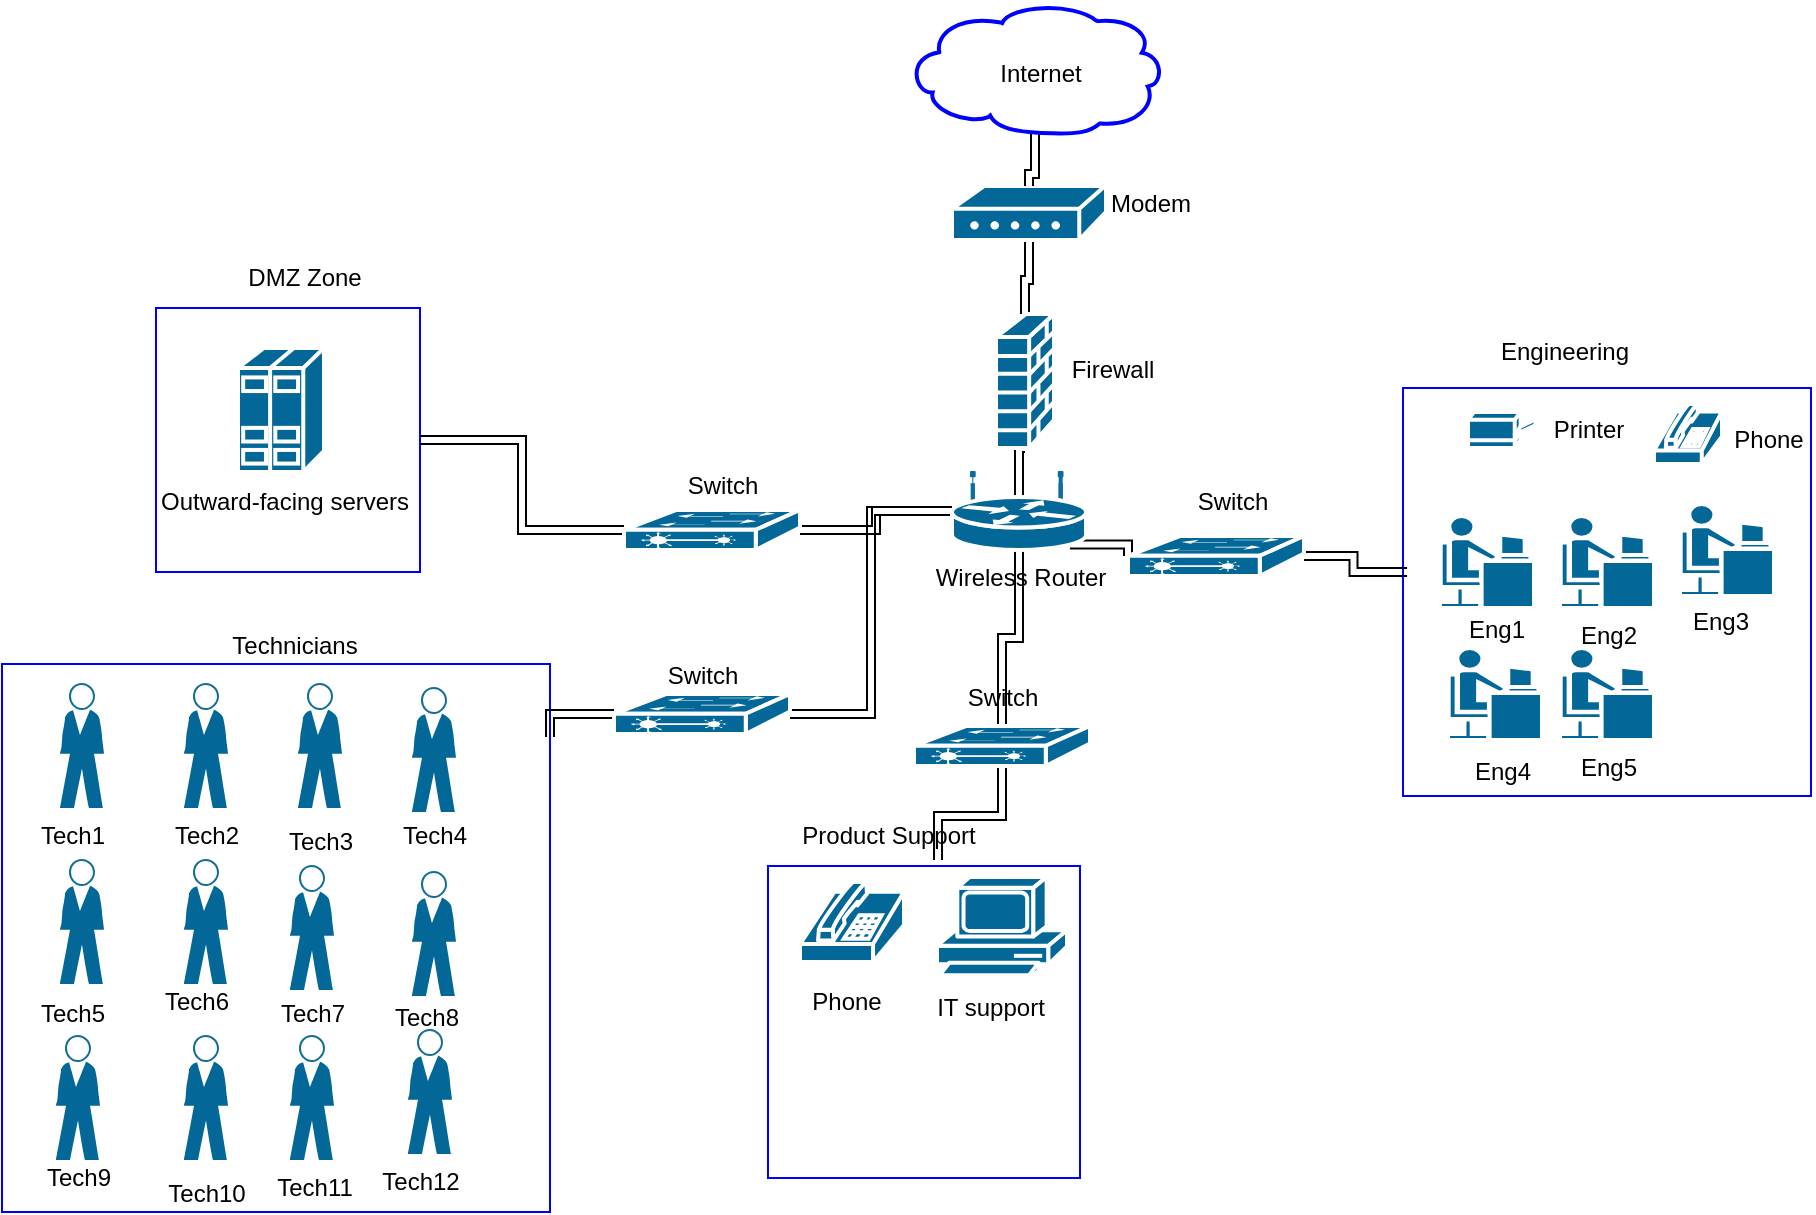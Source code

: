 <mxfile version="16.5.6" type="github">
  <diagram name="Page-1" id="822b0af5-4adb-64df-f703-e8dfc1f81529">
    <mxGraphModel dx="1422" dy="752" grid="0" gridSize="10" guides="1" tooltips="1" connect="1" arrows="1" fold="1" page="1" pageScale="1" pageWidth="1100" pageHeight="850" background="#FFFFFF" math="0" shadow="0">
      <root>
        <mxCell id="0" />
        <mxCell id="1" parent="0" />
        <mxCell id="Qnpx0YM1eBkaxArskoUB-52" value="" style="whiteSpace=wrap;html=1;aspect=fixed;strokeColor=#0000FF;fillColor=none;" parent="1" vertex="1">
          <mxGeometry x="10" y="410" width="274" height="274" as="geometry" />
        </mxCell>
        <mxCell id="Qnpx0YM1eBkaxArskoUB-7" style="edgeStyle=orthogonalEdgeStyle;shape=link;rounded=0;orthogonalLoop=1;jettySize=auto;html=1;exitX=0.5;exitY=1;exitDx=0;exitDy=0;exitPerimeter=0;" parent="1" source="Qnpx0YM1eBkaxArskoUB-1" target="Qnpx0YM1eBkaxArskoUB-6" edge="1">
          <mxGeometry relative="1" as="geometry" />
        </mxCell>
        <mxCell id="Qnpx0YM1eBkaxArskoUB-1" value="" style="shape=mxgraph.cisco.modems_and_phones.modem;sketch=0;html=1;pointerEvents=1;dashed=0;fillColor=#036897;strokeColor=#ffffff;strokeWidth=2;verticalLabelPosition=bottom;verticalAlign=top;align=center;outlineConnect=0;" parent="1" vertex="1">
          <mxGeometry x="485" y="171" width="77" height="27" as="geometry" />
        </mxCell>
        <mxCell id="Qnpx0YM1eBkaxArskoUB-2" value="Modem" style="text;html=1;align=center;verticalAlign=middle;resizable=0;points=[];autosize=1;strokeColor=none;fillColor=none;" parent="1" vertex="1">
          <mxGeometry x="558" y="171" width="51" height="18" as="geometry" />
        </mxCell>
        <mxCell id="Qnpx0YM1eBkaxArskoUB-5" style="edgeStyle=orthogonalEdgeStyle;rounded=0;orthogonalLoop=1;jettySize=auto;html=1;exitX=0.5;exitY=0.99;exitDx=0;exitDy=0;exitPerimeter=0;shape=link;" parent="1" source="Qnpx0YM1eBkaxArskoUB-3" target="Qnpx0YM1eBkaxArskoUB-1" edge="1">
          <mxGeometry relative="1" as="geometry" />
        </mxCell>
        <mxCell id="Qnpx0YM1eBkaxArskoUB-3" value="" style="shape=mxgraph.cisco.storage.cloud;sketch=0;html=1;pointerEvents=1;dashed=0;fillColor=none;strokeColor=#0000FF;strokeWidth=2;verticalLabelPosition=bottom;verticalAlign=top;align=center;outlineConnect=0;" parent="1" vertex="1">
          <mxGeometry x="462" y="79" width="129" height="66" as="geometry" />
        </mxCell>
        <mxCell id="Qnpx0YM1eBkaxArskoUB-4" value="Internet" style="text;html=1;align=center;verticalAlign=middle;resizable=0;points=[];autosize=1;strokeColor=none;fillColor=none;" parent="1" vertex="1">
          <mxGeometry x="503" y="106" width="51" height="18" as="geometry" />
        </mxCell>
        <mxCell id="Qnpx0YM1eBkaxArskoUB-10" style="edgeStyle=orthogonalEdgeStyle;shape=link;rounded=0;orthogonalLoop=1;jettySize=auto;html=1;exitX=0.5;exitY=1;exitDx=0;exitDy=0;exitPerimeter=0;entryX=0.5;entryY=0.32;entryDx=0;entryDy=0;entryPerimeter=0;" parent="1" source="Qnpx0YM1eBkaxArskoUB-6" target="Qnpx0YM1eBkaxArskoUB-9" edge="1">
          <mxGeometry relative="1" as="geometry" />
        </mxCell>
        <mxCell id="Qnpx0YM1eBkaxArskoUB-6" value="" style="shape=mxgraph.cisco.security.firewall;sketch=0;html=1;pointerEvents=1;dashed=0;fillColor=#036897;strokeColor=#ffffff;strokeWidth=2;verticalLabelPosition=bottom;verticalAlign=top;align=center;outlineConnect=0;" parent="1" vertex="1">
          <mxGeometry x="507" y="235" width="29" height="67" as="geometry" />
        </mxCell>
        <mxCell id="Qnpx0YM1eBkaxArskoUB-8" value="Firewall" style="text;html=1;align=center;verticalAlign=middle;resizable=0;points=[];autosize=1;strokeColor=none;fillColor=none;" parent="1" vertex="1">
          <mxGeometry x="538" y="254" width="53" height="18" as="geometry" />
        </mxCell>
        <mxCell id="Qnpx0YM1eBkaxArskoUB-36" style="edgeStyle=orthogonalEdgeStyle;shape=link;rounded=0;orthogonalLoop=1;jettySize=auto;html=1;exitX=0.88;exitY=0.93;exitDx=0;exitDy=0;exitPerimeter=0;entryX=0;entryY=0.5;entryDx=0;entryDy=0;entryPerimeter=0;" parent="1" source="Qnpx0YM1eBkaxArskoUB-9" target="Qnpx0YM1eBkaxArskoUB-35" edge="1">
          <mxGeometry relative="1" as="geometry" />
        </mxCell>
        <mxCell id="Qnpx0YM1eBkaxArskoUB-41" style="edgeStyle=orthogonalEdgeStyle;shape=link;rounded=0;orthogonalLoop=1;jettySize=auto;html=1;exitX=0;exitY=0.5;exitDx=0;exitDy=0;exitPerimeter=0;" parent="1" source="Qnpx0YM1eBkaxArskoUB-9" target="Qnpx0YM1eBkaxArskoUB-40" edge="1">
          <mxGeometry relative="1" as="geometry" />
        </mxCell>
        <mxCell id="Qnpx0YM1eBkaxArskoUB-49" style="edgeStyle=orthogonalEdgeStyle;shape=link;rounded=0;orthogonalLoop=1;jettySize=auto;html=1;exitX=0;exitY=0.5;exitDx=0;exitDy=0;exitPerimeter=0;entryX=1;entryY=0.5;entryDx=0;entryDy=0;entryPerimeter=0;" parent="1" source="Qnpx0YM1eBkaxArskoUB-9" target="Qnpx0YM1eBkaxArskoUB-48" edge="1">
          <mxGeometry relative="1" as="geometry" />
        </mxCell>
        <mxCell id="Qnpx0YM1eBkaxArskoUB-82" style="edgeStyle=orthogonalEdgeStyle;shape=link;rounded=0;orthogonalLoop=1;jettySize=auto;html=1;exitX=0.5;exitY=1;exitDx=0;exitDy=0;exitPerimeter=0;" parent="1" source="Qnpx0YM1eBkaxArskoUB-9" target="Qnpx0YM1eBkaxArskoUB-81" edge="1">
          <mxGeometry relative="1" as="geometry" />
        </mxCell>
        <mxCell id="Qnpx0YM1eBkaxArskoUB-9" value="" style="shape=mxgraph.cisco.routers.wireless_router;sketch=0;html=1;pointerEvents=1;dashed=0;fillColor=#036897;strokeColor=#ffffff;strokeWidth=2;verticalLabelPosition=bottom;verticalAlign=top;align=center;outlineConnect=0;" parent="1" vertex="1">
          <mxGeometry x="485" y="314" width="67" height="39" as="geometry" />
        </mxCell>
        <mxCell id="Qnpx0YM1eBkaxArskoUB-11" value="Wireless Router" style="text;html=1;align=center;verticalAlign=middle;resizable=0;points=[];autosize=1;strokeColor=none;fillColor=none;" parent="1" vertex="1">
          <mxGeometry x="469" y="358" width="99" height="18" as="geometry" />
        </mxCell>
        <mxCell id="Qnpx0YM1eBkaxArskoUB-12" value="DMZ Zone" style="text;html=1;align=center;verticalAlign=middle;resizable=0;points=[];autosize=1;strokeColor=none;fillColor=none;" parent="1" vertex="1">
          <mxGeometry x="128" y="208" width="66" height="18" as="geometry" />
        </mxCell>
        <mxCell id="Qnpx0YM1eBkaxArskoUB-16" value="" style="shape=mxgraph.cisco.people.androgenous_person;sketch=0;html=1;pointerEvents=1;dashed=0;fillColor=#036897;strokeColor=#ffffff;strokeWidth=2;verticalLabelPosition=bottom;verticalAlign=top;align=center;outlineConnect=0;" parent="1" vertex="1">
          <mxGeometry x="729" y="336" width="47" height="46" as="geometry" />
        </mxCell>
        <mxCell id="Qnpx0YM1eBkaxArskoUB-18" value="" style="shape=mxgraph.cisco.people.androgenous_person;sketch=0;html=1;pointerEvents=1;dashed=0;fillColor=#036897;strokeColor=#ffffff;strokeWidth=2;verticalLabelPosition=bottom;verticalAlign=top;align=center;outlineConnect=0;" parent="1" vertex="1">
          <mxGeometry x="733" y="402" width="47" height="46" as="geometry" />
        </mxCell>
        <mxCell id="Qnpx0YM1eBkaxArskoUB-19" value="" style="shape=mxgraph.cisco.people.androgenous_person;sketch=0;html=1;pointerEvents=1;dashed=0;fillColor=#036897;strokeColor=#ffffff;strokeWidth=2;verticalLabelPosition=bottom;verticalAlign=top;align=center;outlineConnect=0;" parent="1" vertex="1">
          <mxGeometry x="849" y="330" width="47" height="46" as="geometry" />
        </mxCell>
        <mxCell id="Qnpx0YM1eBkaxArskoUB-20" value="" style="shape=mxgraph.cisco.people.androgenous_person;sketch=0;html=1;pointerEvents=1;dashed=0;fillColor=#036897;strokeColor=#ffffff;strokeWidth=2;verticalLabelPosition=bottom;verticalAlign=top;align=center;outlineConnect=0;" parent="1" vertex="1">
          <mxGeometry x="789" y="402" width="47" height="46" as="geometry" />
        </mxCell>
        <mxCell id="Qnpx0YM1eBkaxArskoUB-21" value="" style="shape=mxgraph.cisco.people.standing_man;sketch=0;html=1;pointerEvents=1;dashed=0;fillColor=#036897;strokeColor=#ffffff;strokeWidth=2;verticalLabelPosition=bottom;verticalAlign=top;align=center;outlineConnect=0;" parent="1" vertex="1">
          <mxGeometry x="39" y="420" width="22" height="62" as="geometry" />
        </mxCell>
        <mxCell id="Qnpx0YM1eBkaxArskoUB-23" value="" style="whiteSpace=wrap;html=1;aspect=fixed;strokeColor=#0000FF;fillColor=none;" parent="1" vertex="1">
          <mxGeometry x="710.5" y="272" width="204" height="204" as="geometry" />
        </mxCell>
        <mxCell id="Qnpx0YM1eBkaxArskoUB-24" value="Engineering" style="text;html=1;align=center;verticalAlign=middle;resizable=0;points=[];autosize=1;strokeColor=none;fillColor=none;" parent="1" vertex="1">
          <mxGeometry x="752" y="245" width="77" height="18" as="geometry" />
        </mxCell>
        <mxCell id="Qnpx0YM1eBkaxArskoUB-25" value="" style="shape=mxgraph.cisco.computers_and_peripherals.printer;sketch=0;html=1;pointerEvents=1;dashed=0;fillColor=#036897;strokeColor=#ffffff;strokeWidth=2;verticalLabelPosition=bottom;verticalAlign=top;align=center;outlineConnect=0;" parent="1" vertex="1">
          <mxGeometry x="743" y="284" width="36" height="18" as="geometry" />
        </mxCell>
        <mxCell id="Qnpx0YM1eBkaxArskoUB-26" value="Printer" style="text;html=1;align=center;verticalAlign=middle;resizable=0;points=[];autosize=1;strokeColor=none;fillColor=none;" parent="1" vertex="1">
          <mxGeometry x="780" y="284" width="46" height="18" as="geometry" />
        </mxCell>
        <mxCell id="Qnpx0YM1eBkaxArskoUB-27" value="Eng1" style="text;html=1;align=center;verticalAlign=middle;resizable=0;points=[];autosize=1;strokeColor=none;fillColor=none;" parent="1" vertex="1">
          <mxGeometry x="737" y="384" width="39" height="18" as="geometry" />
        </mxCell>
        <mxCell id="Qnpx0YM1eBkaxArskoUB-28" value="Eng2" style="text;html=1;align=center;verticalAlign=middle;resizable=0;points=[];autosize=1;strokeColor=none;fillColor=none;" parent="1" vertex="1">
          <mxGeometry x="793" y="387" width="39" height="18" as="geometry" />
        </mxCell>
        <mxCell id="Qnpx0YM1eBkaxArskoUB-29" value="&lt;div&gt;Eng3&lt;/div&gt;&lt;div&gt;&lt;br&gt;&lt;/div&gt;" style="text;html=1;align=center;verticalAlign=middle;resizable=0;points=[];autosize=1;strokeColor=none;fillColor=none;" parent="1" vertex="1">
          <mxGeometry x="849" y="380" width="39" height="32" as="geometry" />
        </mxCell>
        <mxCell id="Qnpx0YM1eBkaxArskoUB-30" value="Eng4" style="text;html=1;align=center;verticalAlign=middle;resizable=0;points=[];autosize=1;strokeColor=none;fillColor=none;" parent="1" vertex="1">
          <mxGeometry x="740" y="455" width="39" height="18" as="geometry" />
        </mxCell>
        <mxCell id="Qnpx0YM1eBkaxArskoUB-31" value="Eng5" style="text;html=1;align=center;verticalAlign=middle;resizable=0;points=[];autosize=1;strokeColor=none;fillColor=none;" parent="1" vertex="1">
          <mxGeometry x="793" y="453" width="39" height="18" as="geometry" />
        </mxCell>
        <mxCell id="Qnpx0YM1eBkaxArskoUB-33" value="" style="shape=mxgraph.cisco.people.androgenous_person;sketch=0;html=1;pointerEvents=1;dashed=0;fillColor=#036897;strokeColor=#ffffff;strokeWidth=2;verticalLabelPosition=bottom;verticalAlign=top;align=center;outlineConnect=0;" parent="1" vertex="1">
          <mxGeometry x="789" y="336" width="47" height="46" as="geometry" />
        </mxCell>
        <mxCell id="Qnpx0YM1eBkaxArskoUB-37" style="edgeStyle=orthogonalEdgeStyle;shape=link;rounded=0;orthogonalLoop=1;jettySize=auto;html=1;exitX=1;exitY=0.5;exitDx=0;exitDy=0;exitPerimeter=0;entryX=0.01;entryY=0.451;entryDx=0;entryDy=0;entryPerimeter=0;" parent="1" source="Qnpx0YM1eBkaxArskoUB-35" target="Qnpx0YM1eBkaxArskoUB-23" edge="1">
          <mxGeometry relative="1" as="geometry" />
        </mxCell>
        <mxCell id="Qnpx0YM1eBkaxArskoUB-35" value="" style="shape=mxgraph.cisco.switches.layer_2_remote_switch;sketch=0;html=1;pointerEvents=1;dashed=0;fillColor=#036897;strokeColor=#ffffff;strokeWidth=2;verticalLabelPosition=bottom;verticalAlign=top;align=center;outlineConnect=0;" parent="1" vertex="1">
          <mxGeometry x="573" y="346" width="88" height="20" as="geometry" />
        </mxCell>
        <mxCell id="Qnpx0YM1eBkaxArskoUB-38" value="Switch" style="text;html=1;align=center;verticalAlign=middle;resizable=0;points=[];autosize=1;strokeColor=none;fillColor=none;" parent="1" vertex="1">
          <mxGeometry x="602" y="320" width="46" height="18" as="geometry" />
        </mxCell>
        <mxCell id="Qnpx0YM1eBkaxArskoUB-39" value="" style="whiteSpace=wrap;html=1;aspect=fixed;strokeColor=#0000FF;fillColor=none;" parent="1" vertex="1">
          <mxGeometry x="87" y="232" width="132" height="132" as="geometry" />
        </mxCell>
        <mxCell id="Qnpx0YM1eBkaxArskoUB-42" style="edgeStyle=orthogonalEdgeStyle;shape=link;rounded=0;orthogonalLoop=1;jettySize=auto;html=1;exitX=0;exitY=0.5;exitDx=0;exitDy=0;exitPerimeter=0;entryX=1;entryY=0.5;entryDx=0;entryDy=0;" parent="1" source="Qnpx0YM1eBkaxArskoUB-40" target="Qnpx0YM1eBkaxArskoUB-39" edge="1">
          <mxGeometry relative="1" as="geometry" />
        </mxCell>
        <mxCell id="Qnpx0YM1eBkaxArskoUB-40" value="" style="shape=mxgraph.cisco.switches.layer_2_remote_switch;sketch=0;html=1;pointerEvents=1;dashed=0;fillColor=#036897;strokeColor=#ffffff;strokeWidth=2;verticalLabelPosition=bottom;verticalAlign=top;align=center;outlineConnect=0;" parent="1" vertex="1">
          <mxGeometry x="321" y="333" width="88" height="20" as="geometry" />
        </mxCell>
        <mxCell id="Qnpx0YM1eBkaxArskoUB-43" value="Switch" style="text;html=1;align=center;verticalAlign=middle;resizable=0;points=[];autosize=1;strokeColor=none;fillColor=none;" parent="1" vertex="1">
          <mxGeometry x="347" y="312" width="46" height="18" as="geometry" />
        </mxCell>
        <mxCell id="Qnpx0YM1eBkaxArskoUB-44" value="" style="shape=mxgraph.cisco.servers.standard_host;sketch=0;html=1;pointerEvents=1;dashed=0;fillColor=#036897;strokeColor=#ffffff;strokeWidth=2;verticalLabelPosition=bottom;verticalAlign=top;align=center;outlineConnect=0;" parent="1" vertex="1">
          <mxGeometry x="128" y="252" width="43" height="62" as="geometry" />
        </mxCell>
        <mxCell id="Qnpx0YM1eBkaxArskoUB-53" style="edgeStyle=orthogonalEdgeStyle;shape=link;rounded=0;orthogonalLoop=1;jettySize=auto;html=1;exitX=0;exitY=0.5;exitDx=0;exitDy=0;exitPerimeter=0;entryX=1;entryY=0.133;entryDx=0;entryDy=0;entryPerimeter=0;" parent="1" source="Qnpx0YM1eBkaxArskoUB-48" target="Qnpx0YM1eBkaxArskoUB-52" edge="1">
          <mxGeometry relative="1" as="geometry" />
        </mxCell>
        <mxCell id="Qnpx0YM1eBkaxArskoUB-48" value="" style="shape=mxgraph.cisco.switches.layer_2_remote_switch;sketch=0;html=1;pointerEvents=1;dashed=0;fillColor=#036897;strokeColor=#ffffff;strokeWidth=2;verticalLabelPosition=bottom;verticalAlign=top;align=center;outlineConnect=0;" parent="1" vertex="1">
          <mxGeometry x="316" y="425" width="88" height="20" as="geometry" />
        </mxCell>
        <mxCell id="Qnpx0YM1eBkaxArskoUB-50" value="Switch" style="text;html=1;align=center;verticalAlign=middle;resizable=0;points=[];autosize=1;strokeColor=none;fillColor=none;" parent="1" vertex="1">
          <mxGeometry x="337" y="407" width="46" height="18" as="geometry" />
        </mxCell>
        <mxCell id="Qnpx0YM1eBkaxArskoUB-51" value="Outward-facing servers" style="text;html=1;align=center;verticalAlign=middle;resizable=0;points=[];autosize=1;strokeColor=none;fillColor=none;" parent="1" vertex="1">
          <mxGeometry x="82" y="320" width="137" height="18" as="geometry" />
        </mxCell>
        <mxCell id="Qnpx0YM1eBkaxArskoUB-54" value="Technicians" style="text;html=1;align=center;verticalAlign=middle;resizable=0;points=[];autosize=1;strokeColor=none;fillColor=none;" parent="1" vertex="1">
          <mxGeometry x="118" y="392" width="76" height="18" as="geometry" />
        </mxCell>
        <mxCell id="Qnpx0YM1eBkaxArskoUB-55" value="" style="shape=mxgraph.cisco.modems_and_phones.phone;sketch=0;html=1;pointerEvents=1;dashed=0;fillColor=#036897;strokeColor=#ffffff;strokeWidth=2;verticalLabelPosition=bottom;verticalAlign=top;align=center;outlineConnect=0;" parent="1" vertex="1">
          <mxGeometry x="836" y="280" width="34" height="30" as="geometry" />
        </mxCell>
        <mxCell id="Qnpx0YM1eBkaxArskoUB-56" value="Phone" style="text;html=1;align=center;verticalAlign=middle;resizable=0;points=[];autosize=1;strokeColor=none;fillColor=none;" parent="1" vertex="1">
          <mxGeometry x="870" y="289" width="46" height="18" as="geometry" />
        </mxCell>
        <mxCell id="Qnpx0YM1eBkaxArskoUB-57" value="" style="shape=mxgraph.cisco.people.standing_man;sketch=0;html=1;pointerEvents=1;dashed=0;fillColor=#036897;strokeColor=#ffffff;strokeWidth=2;verticalLabelPosition=bottom;verticalAlign=top;align=center;outlineConnect=0;" parent="1" vertex="1">
          <mxGeometry x="158" y="420" width="22" height="62" as="geometry" />
        </mxCell>
        <mxCell id="Qnpx0YM1eBkaxArskoUB-58" value="" style="shape=mxgraph.cisco.people.standing_man;sketch=0;html=1;pointerEvents=1;dashed=0;fillColor=#036897;strokeColor=#ffffff;strokeWidth=2;verticalLabelPosition=bottom;verticalAlign=top;align=center;outlineConnect=0;" parent="1" vertex="1">
          <mxGeometry x="215" y="422" width="22" height="62" as="geometry" />
        </mxCell>
        <mxCell id="Qnpx0YM1eBkaxArskoUB-59" value="" style="shape=mxgraph.cisco.people.standing_man;sketch=0;html=1;pointerEvents=1;dashed=0;fillColor=#036897;strokeColor=#ffffff;strokeWidth=2;verticalLabelPosition=bottom;verticalAlign=top;align=center;outlineConnect=0;" parent="1" vertex="1">
          <mxGeometry x="39" y="508" width="22" height="62" as="geometry" />
        </mxCell>
        <mxCell id="Qnpx0YM1eBkaxArskoUB-60" value="" style="shape=mxgraph.cisco.people.standing_man;sketch=0;html=1;pointerEvents=1;dashed=0;fillColor=#036897;strokeColor=#ffffff;strokeWidth=2;verticalLabelPosition=bottom;verticalAlign=top;align=center;outlineConnect=0;" parent="1" vertex="1">
          <mxGeometry x="101" y="420" width="22" height="62" as="geometry" />
        </mxCell>
        <mxCell id="Qnpx0YM1eBkaxArskoUB-61" value="" style="shape=mxgraph.cisco.people.standing_man;sketch=0;html=1;pointerEvents=1;dashed=0;fillColor=#036897;strokeColor=#ffffff;strokeWidth=2;verticalLabelPosition=bottom;verticalAlign=top;align=center;outlineConnect=0;" parent="1" vertex="1">
          <mxGeometry x="101" y="508" width="22" height="62" as="geometry" />
        </mxCell>
        <mxCell id="Qnpx0YM1eBkaxArskoUB-62" value="" style="shape=mxgraph.cisco.people.standing_man;sketch=0;html=1;pointerEvents=1;dashed=0;fillColor=#036897;strokeColor=#ffffff;strokeWidth=2;verticalLabelPosition=bottom;verticalAlign=top;align=center;outlineConnect=0;" parent="1" vertex="1">
          <mxGeometry x="154" y="511" width="22" height="62" as="geometry" />
        </mxCell>
        <mxCell id="Qnpx0YM1eBkaxArskoUB-63" value="" style="shape=mxgraph.cisco.people.standing_man;sketch=0;html=1;pointerEvents=1;dashed=0;fillColor=#036897;strokeColor=#ffffff;strokeWidth=2;verticalLabelPosition=bottom;verticalAlign=top;align=center;outlineConnect=0;" parent="1" vertex="1">
          <mxGeometry x="37" y="596" width="22" height="62" as="geometry" />
        </mxCell>
        <mxCell id="Qnpx0YM1eBkaxArskoUB-64" value="" style="shape=mxgraph.cisco.people.standing_man;sketch=0;html=1;pointerEvents=1;dashed=0;fillColor=#036897;strokeColor=#ffffff;strokeWidth=2;verticalLabelPosition=bottom;verticalAlign=top;align=center;outlineConnect=0;" parent="1" vertex="1">
          <mxGeometry x="215" y="514" width="22" height="62" as="geometry" />
        </mxCell>
        <mxCell id="Qnpx0YM1eBkaxArskoUB-65" value="" style="shape=mxgraph.cisco.people.standing_man;sketch=0;html=1;pointerEvents=1;dashed=0;fillColor=#036897;strokeColor=#ffffff;strokeWidth=2;verticalLabelPosition=bottom;verticalAlign=top;align=center;outlineConnect=0;" parent="1" vertex="1">
          <mxGeometry x="101" y="596" width="22" height="62" as="geometry" />
        </mxCell>
        <mxCell id="Qnpx0YM1eBkaxArskoUB-66" value="" style="shape=mxgraph.cisco.people.standing_man;sketch=0;html=1;pointerEvents=1;dashed=0;fillColor=#036897;strokeColor=#ffffff;strokeWidth=2;verticalLabelPosition=bottom;verticalAlign=top;align=center;outlineConnect=0;" parent="1" vertex="1">
          <mxGeometry x="154" y="596" width="22" height="62" as="geometry" />
        </mxCell>
        <mxCell id="Qnpx0YM1eBkaxArskoUB-67" value="" style="shape=mxgraph.cisco.people.standing_man;sketch=0;html=1;pointerEvents=1;dashed=0;fillColor=#036897;strokeColor=#ffffff;strokeWidth=2;verticalLabelPosition=bottom;verticalAlign=top;align=center;outlineConnect=0;" parent="1" vertex="1">
          <mxGeometry x="213" y="593" width="22" height="62" as="geometry" />
        </mxCell>
        <mxCell id="Qnpx0YM1eBkaxArskoUB-69" value="Tech1" style="text;html=1;align=center;verticalAlign=middle;resizable=0;points=[];autosize=1;strokeColor=none;fillColor=none;" parent="1" vertex="1">
          <mxGeometry x="23" y="487" width="43" height="18" as="geometry" />
        </mxCell>
        <mxCell id="Qnpx0YM1eBkaxArskoUB-70" value="Tech2" style="text;html=1;align=center;verticalAlign=middle;resizable=0;points=[];autosize=1;strokeColor=none;fillColor=none;" parent="1" vertex="1">
          <mxGeometry x="90.5" y="487" width="43" height="18" as="geometry" />
        </mxCell>
        <mxCell id="Qnpx0YM1eBkaxArskoUB-71" value="Tech3" style="text;html=1;align=center;verticalAlign=middle;resizable=0;points=[];autosize=1;strokeColor=none;fillColor=none;" parent="1" vertex="1">
          <mxGeometry x="147.5" y="490" width="43" height="18" as="geometry" />
        </mxCell>
        <mxCell id="Qnpx0YM1eBkaxArskoUB-72" value="Tech4" style="text;html=1;align=center;verticalAlign=middle;resizable=0;points=[];autosize=1;strokeColor=none;fillColor=none;" parent="1" vertex="1">
          <mxGeometry x="204.5" y="487" width="43" height="18" as="geometry" />
        </mxCell>
        <mxCell id="Qnpx0YM1eBkaxArskoUB-73" value="Tech5" style="text;html=1;align=center;verticalAlign=middle;resizable=0;points=[];autosize=1;strokeColor=none;fillColor=none;" parent="1" vertex="1">
          <mxGeometry x="23" y="576" width="43" height="18" as="geometry" />
        </mxCell>
        <mxCell id="Qnpx0YM1eBkaxArskoUB-74" value="Tech6" style="text;html=1;align=center;verticalAlign=middle;resizable=0;points=[];autosize=1;strokeColor=none;fillColor=none;" parent="1" vertex="1">
          <mxGeometry x="85" y="570" width="43" height="18" as="geometry" />
        </mxCell>
        <mxCell id="Qnpx0YM1eBkaxArskoUB-75" value="Tech7" style="text;html=1;align=center;verticalAlign=middle;resizable=0;points=[];autosize=1;strokeColor=none;fillColor=none;" parent="1" vertex="1">
          <mxGeometry x="143.5" y="576" width="43" height="18" as="geometry" />
        </mxCell>
        <mxCell id="Qnpx0YM1eBkaxArskoUB-76" value="Tech8" style="text;html=1;align=center;verticalAlign=middle;resizable=0;points=[];autosize=1;strokeColor=none;fillColor=none;" parent="1" vertex="1">
          <mxGeometry x="200" y="578" width="43" height="18" as="geometry" />
        </mxCell>
        <mxCell id="Qnpx0YM1eBkaxArskoUB-77" value="Tech9" style="text;html=1;align=center;verticalAlign=middle;resizable=0;points=[];autosize=1;strokeColor=none;fillColor=none;" parent="1" vertex="1">
          <mxGeometry x="26.5" y="658" width="43" height="18" as="geometry" />
        </mxCell>
        <mxCell id="Qnpx0YM1eBkaxArskoUB-78" value="Tech10" style="text;html=1;align=center;verticalAlign=middle;resizable=0;points=[];autosize=1;strokeColor=none;fillColor=none;" parent="1" vertex="1">
          <mxGeometry x="87" y="666" width="50" height="18" as="geometry" />
        </mxCell>
        <mxCell id="Qnpx0YM1eBkaxArskoUB-79" value="Tech11" style="text;html=1;align=center;verticalAlign=middle;resizable=0;points=[];autosize=1;strokeColor=none;fillColor=none;" parent="1" vertex="1">
          <mxGeometry x="141.5" y="663" width="49" height="18" as="geometry" />
        </mxCell>
        <mxCell id="Qnpx0YM1eBkaxArskoUB-80" value="Tech12" style="text;html=1;align=center;verticalAlign=middle;resizable=0;points=[];autosize=1;strokeColor=none;fillColor=none;" parent="1" vertex="1">
          <mxGeometry x="194" y="660" width="50" height="18" as="geometry" />
        </mxCell>
        <mxCell id="Qnpx0YM1eBkaxArskoUB-84" style="edgeStyle=orthogonalEdgeStyle;shape=link;rounded=0;orthogonalLoop=1;jettySize=auto;html=1;exitX=0.5;exitY=1;exitDx=0;exitDy=0;exitPerimeter=0;entryX=0.545;entryY=-0.019;entryDx=0;entryDy=0;entryPerimeter=0;" parent="1" source="Qnpx0YM1eBkaxArskoUB-81" target="Qnpx0YM1eBkaxArskoUB-83" edge="1">
          <mxGeometry relative="1" as="geometry" />
        </mxCell>
        <mxCell id="Qnpx0YM1eBkaxArskoUB-81" value="" style="shape=mxgraph.cisco.switches.layer_2_remote_switch;sketch=0;html=1;pointerEvents=1;dashed=0;fillColor=#036897;strokeColor=#ffffff;strokeWidth=2;verticalLabelPosition=bottom;verticalAlign=top;align=center;outlineConnect=0;" parent="1" vertex="1">
          <mxGeometry x="466" y="441" width="88" height="20" as="geometry" />
        </mxCell>
        <mxCell id="Qnpx0YM1eBkaxArskoUB-83" value="" style="whiteSpace=wrap;html=1;aspect=fixed;strokeColor=#0000FF;fillColor=none;" parent="1" vertex="1">
          <mxGeometry x="393" y="511" width="156" height="156" as="geometry" />
        </mxCell>
        <mxCell id="Qnpx0YM1eBkaxArskoUB-85" value="Product Support" style="text;html=1;align=center;verticalAlign=middle;resizable=0;points=[];autosize=1;strokeColor=none;fillColor=none;" parent="1" vertex="1">
          <mxGeometry x="404" y="487" width="98" height="18" as="geometry" />
        </mxCell>
        <mxCell id="Qnpx0YM1eBkaxArskoUB-86" value="Switch" style="text;html=1;align=center;verticalAlign=middle;resizable=0;points=[];autosize=1;strokeColor=none;fillColor=none;" parent="1" vertex="1">
          <mxGeometry x="487" y="418" width="46" height="18" as="geometry" />
        </mxCell>
        <mxCell id="FPMq1teg2R8zlo5m5HSd-1" value="" style="shape=mxgraph.cisco.modems_and_phones.phone;sketch=0;html=1;pointerEvents=1;dashed=0;fillColor=#036897;strokeColor=#ffffff;strokeWidth=2;verticalLabelPosition=bottom;verticalAlign=top;align=center;outlineConnect=0;" vertex="1" parent="1">
          <mxGeometry x="409" y="519" width="52" height="40" as="geometry" />
        </mxCell>
        <mxCell id="FPMq1teg2R8zlo5m5HSd-2" value="Phone" style="text;html=1;align=center;verticalAlign=middle;resizable=0;points=[];autosize=1;strokeColor=none;fillColor=none;" vertex="1" parent="1">
          <mxGeometry x="409" y="570" width="46" height="18" as="geometry" />
        </mxCell>
        <mxCell id="FPMq1teg2R8zlo5m5HSd-4" value="" style="shape=mxgraph.cisco.computers_and_peripherals.pc;sketch=0;html=1;pointerEvents=1;dashed=0;fillColor=#036897;strokeColor=#ffffff;strokeWidth=2;verticalLabelPosition=bottom;verticalAlign=top;align=center;outlineConnect=0;" vertex="1" parent="1">
          <mxGeometry x="477.5" y="516.5" width="65" height="51" as="geometry" />
        </mxCell>
        <mxCell id="FPMq1teg2R8zlo5m5HSd-5" value="IT support" style="text;html=1;align=center;verticalAlign=middle;resizable=0;points=[];autosize=1;strokeColor=none;fillColor=none;" vertex="1" parent="1">
          <mxGeometry x="471" y="573" width="65" height="18" as="geometry" />
        </mxCell>
      </root>
    </mxGraphModel>
  </diagram>
</mxfile>

